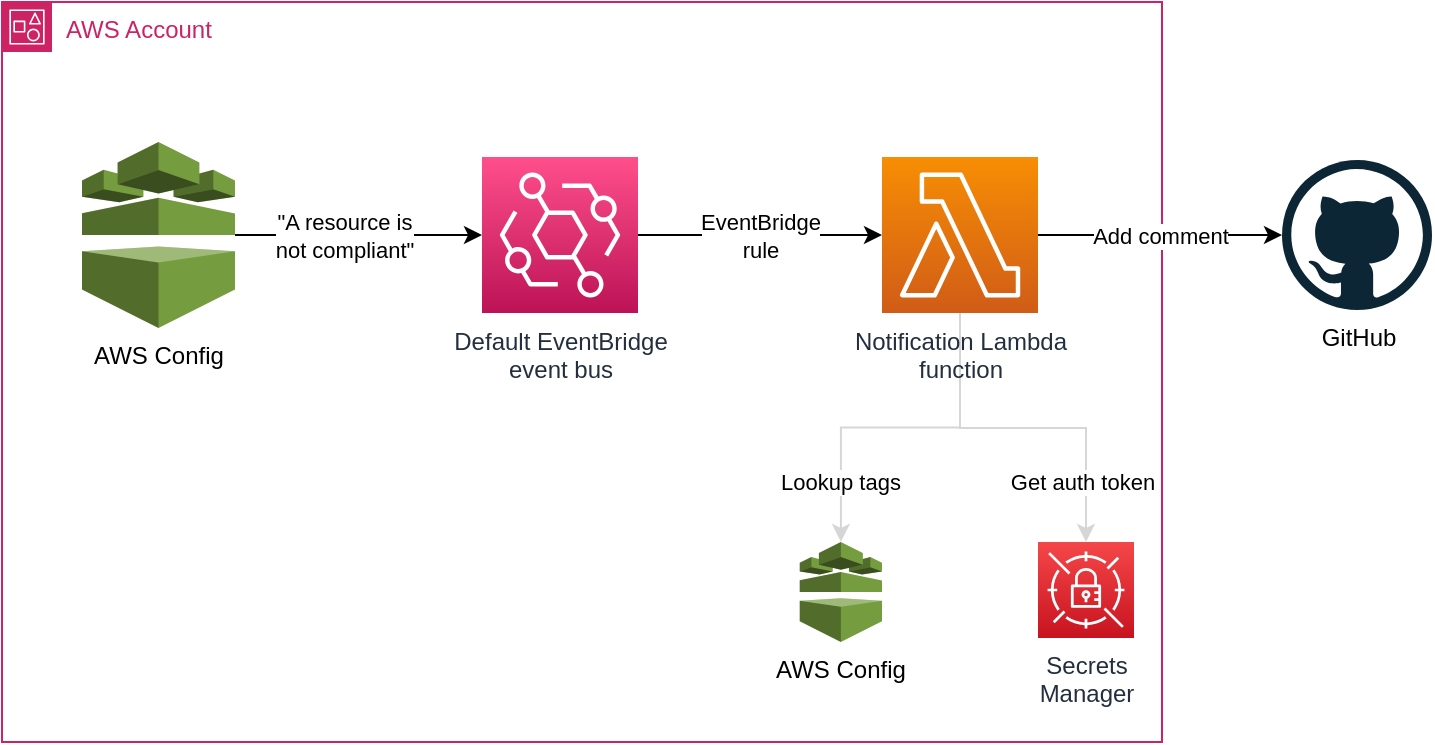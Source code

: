 <mxfile version="21.3.2" type="device">
  <diagram name="Page-1" id="eCLdaKHtsYUsxIOqptAW">
    <mxGraphModel dx="1026" dy="517" grid="1" gridSize="10" guides="1" tooltips="1" connect="1" arrows="1" fold="1" page="1" pageScale="1" pageWidth="827" pageHeight="1169" math="0" shadow="0">
      <root>
        <mxCell id="0" />
        <mxCell id="1" parent="0" />
        <mxCell id="74_P7XHMT88nmDnyV9xz-1" value="AWS Account" style="points=[[0,0],[0.25,0],[0.5,0],[0.75,0],[1,0],[1,0.25],[1,0.5],[1,0.75],[1,1],[0.75,1],[0.5,1],[0.25,1],[0,1],[0,0.75],[0,0.5],[0,0.25]];outlineConnect=0;gradientColor=none;html=1;whiteSpace=wrap;fontSize=12;fontStyle=0;container=1;pointerEvents=0;collapsible=0;recursiveResize=0;shape=mxgraph.aws4.group;grIcon=mxgraph.aws4.group_account;strokeColor=#CD2264;fillColor=none;verticalAlign=top;align=left;spacingLeft=30;fontColor=#CD2264;dashed=0;" vertex="1" parent="1">
          <mxGeometry x="40" y="40" width="580" height="370" as="geometry" />
        </mxCell>
        <mxCell id="74_P7XHMT88nmDnyV9xz-4" value="" style="edgeStyle=orthogonalEdgeStyle;rounded=0;orthogonalLoop=1;jettySize=auto;html=1;" edge="1" parent="74_P7XHMT88nmDnyV9xz-1" source="74_P7XHMT88nmDnyV9xz-2" target="74_P7XHMT88nmDnyV9xz-3">
          <mxGeometry relative="1" as="geometry" />
        </mxCell>
        <mxCell id="74_P7XHMT88nmDnyV9xz-6" value="&quot;A resource is&lt;br&gt;not compliant&quot;" style="edgeLabel;html=1;align=center;verticalAlign=middle;resizable=0;points=[];" vertex="1" connectable="0" parent="74_P7XHMT88nmDnyV9xz-4">
          <mxGeometry x="-0.106" y="4" relative="1" as="geometry">
            <mxPoint x="-1" y="4" as="offset" />
          </mxGeometry>
        </mxCell>
        <mxCell id="74_P7XHMT88nmDnyV9xz-2" value="AWS Config" style="outlineConnect=0;dashed=0;verticalLabelPosition=bottom;verticalAlign=top;align=center;html=1;shape=mxgraph.aws3.config;fillColor=#759C3E;gradientColor=none;" vertex="1" parent="74_P7XHMT88nmDnyV9xz-1">
          <mxGeometry x="40" y="70" width="76.5" height="93" as="geometry" />
        </mxCell>
        <mxCell id="74_P7XHMT88nmDnyV9xz-10" value="EventBridge&lt;br&gt;rule" style="edgeStyle=orthogonalEdgeStyle;rounded=0;orthogonalLoop=1;jettySize=auto;html=1;" edge="1" parent="74_P7XHMT88nmDnyV9xz-1" source="74_P7XHMT88nmDnyV9xz-3" target="74_P7XHMT88nmDnyV9xz-8">
          <mxGeometry relative="1" as="geometry">
            <mxPoint as="offset" />
          </mxGeometry>
        </mxCell>
        <mxCell id="74_P7XHMT88nmDnyV9xz-3" value="Default EventBridge&lt;br&gt;event bus" style="sketch=0;points=[[0,0,0],[0.25,0,0],[0.5,0,0],[0.75,0,0],[1,0,0],[0,1,0],[0.25,1,0],[0.5,1,0],[0.75,1,0],[1,1,0],[0,0.25,0],[0,0.5,0],[0,0.75,0],[1,0.25,0],[1,0.5,0],[1,0.75,0]];outlineConnect=0;fontColor=#232F3E;gradientColor=#FF4F8B;gradientDirection=north;fillColor=#BC1356;strokeColor=#ffffff;dashed=0;verticalLabelPosition=bottom;verticalAlign=top;align=center;html=1;fontSize=12;fontStyle=0;aspect=fixed;shape=mxgraph.aws4.resourceIcon;resIcon=mxgraph.aws4.eventbridge;" vertex="1" parent="74_P7XHMT88nmDnyV9xz-1">
          <mxGeometry x="240" y="77.5" width="78" height="78" as="geometry" />
        </mxCell>
        <mxCell id="74_P7XHMT88nmDnyV9xz-13" value="Lookup tags" style="edgeStyle=orthogonalEdgeStyle;rounded=0;orthogonalLoop=1;jettySize=auto;html=1;strokeColor=#D6D6D6;" edge="1" parent="74_P7XHMT88nmDnyV9xz-1" source="74_P7XHMT88nmDnyV9xz-8" target="74_P7XHMT88nmDnyV9xz-12">
          <mxGeometry x="0.655" relative="1" as="geometry">
            <mxPoint as="offset" />
          </mxGeometry>
        </mxCell>
        <mxCell id="74_P7XHMT88nmDnyV9xz-15" value="Add comment" style="edgeStyle=orthogonalEdgeStyle;rounded=0;orthogonalLoop=1;jettySize=auto;html=1;" edge="1" parent="74_P7XHMT88nmDnyV9xz-1" source="74_P7XHMT88nmDnyV9xz-8" target="74_P7XHMT88nmDnyV9xz-14">
          <mxGeometry relative="1" as="geometry" />
        </mxCell>
        <mxCell id="74_P7XHMT88nmDnyV9xz-17" value="Get auth token" style="edgeStyle=orthogonalEdgeStyle;rounded=0;orthogonalLoop=1;jettySize=auto;html=1;entryX=0.5;entryY=0;entryDx=0;entryDy=0;entryPerimeter=0;strokeColor=#D6D6D6;" edge="1" parent="74_P7XHMT88nmDnyV9xz-1" source="74_P7XHMT88nmDnyV9xz-8" target="74_P7XHMT88nmDnyV9xz-16">
          <mxGeometry x="0.662" y="-2" relative="1" as="geometry">
            <Array as="points">
              <mxPoint x="479" y="213" />
              <mxPoint x="542" y="213" />
            </Array>
            <mxPoint as="offset" />
          </mxGeometry>
        </mxCell>
        <mxCell id="74_P7XHMT88nmDnyV9xz-8" value="Notification Lambda&lt;br&gt;function" style="sketch=0;points=[[0,0,0],[0.25,0,0],[0.5,0,0],[0.75,0,0],[1,0,0],[0,1,0],[0.25,1,0],[0.5,1,0],[0.75,1,0],[1,1,0],[0,0.25,0],[0,0.5,0],[0,0.75,0],[1,0.25,0],[1,0.5,0],[1,0.75,0]];outlineConnect=0;fontColor=#232F3E;gradientColor=#F78E04;gradientDirection=north;fillColor=#D05C17;strokeColor=#ffffff;dashed=0;verticalLabelPosition=bottom;verticalAlign=top;align=center;html=1;fontSize=12;fontStyle=0;aspect=fixed;shape=mxgraph.aws4.resourceIcon;resIcon=mxgraph.aws4.lambda;" vertex="1" parent="74_P7XHMT88nmDnyV9xz-1">
          <mxGeometry x="440" y="77.5" width="78" height="78" as="geometry" />
        </mxCell>
        <mxCell id="74_P7XHMT88nmDnyV9xz-12" value="AWS Config" style="outlineConnect=0;dashed=0;verticalLabelPosition=bottom;verticalAlign=top;align=center;html=1;shape=mxgraph.aws3.config;fillColor=#759C3E;gradientColor=none;" vertex="1" parent="74_P7XHMT88nmDnyV9xz-1">
          <mxGeometry x="398.87" y="270" width="41.13" height="50" as="geometry" />
        </mxCell>
        <mxCell id="74_P7XHMT88nmDnyV9xz-14" value="GitHub" style="dashed=0;outlineConnect=0;html=1;align=center;labelPosition=center;verticalLabelPosition=bottom;verticalAlign=top;shape=mxgraph.weblogos.github" vertex="1" parent="74_P7XHMT88nmDnyV9xz-1">
          <mxGeometry x="640" y="79" width="75" height="75" as="geometry" />
        </mxCell>
        <mxCell id="74_P7XHMT88nmDnyV9xz-16" value="Secrets&lt;br&gt;Manager" style="sketch=0;points=[[0,0,0],[0.25,0,0],[0.5,0,0],[0.75,0,0],[1,0,0],[0,1,0],[0.25,1,0],[0.5,1,0],[0.75,1,0],[1,1,0],[0,0.25,0],[0,0.5,0],[0,0.75,0],[1,0.25,0],[1,0.5,0],[1,0.75,0]];outlineConnect=0;fontColor=#232F3E;gradientColor=#F54749;gradientDirection=north;fillColor=#C7131F;strokeColor=#ffffff;dashed=0;verticalLabelPosition=bottom;verticalAlign=top;align=center;html=1;fontSize=12;fontStyle=0;aspect=fixed;shape=mxgraph.aws4.resourceIcon;resIcon=mxgraph.aws4.secrets_manager;" vertex="1" parent="74_P7XHMT88nmDnyV9xz-1">
          <mxGeometry x="518" y="270" width="48" height="48" as="geometry" />
        </mxCell>
      </root>
    </mxGraphModel>
  </diagram>
</mxfile>
